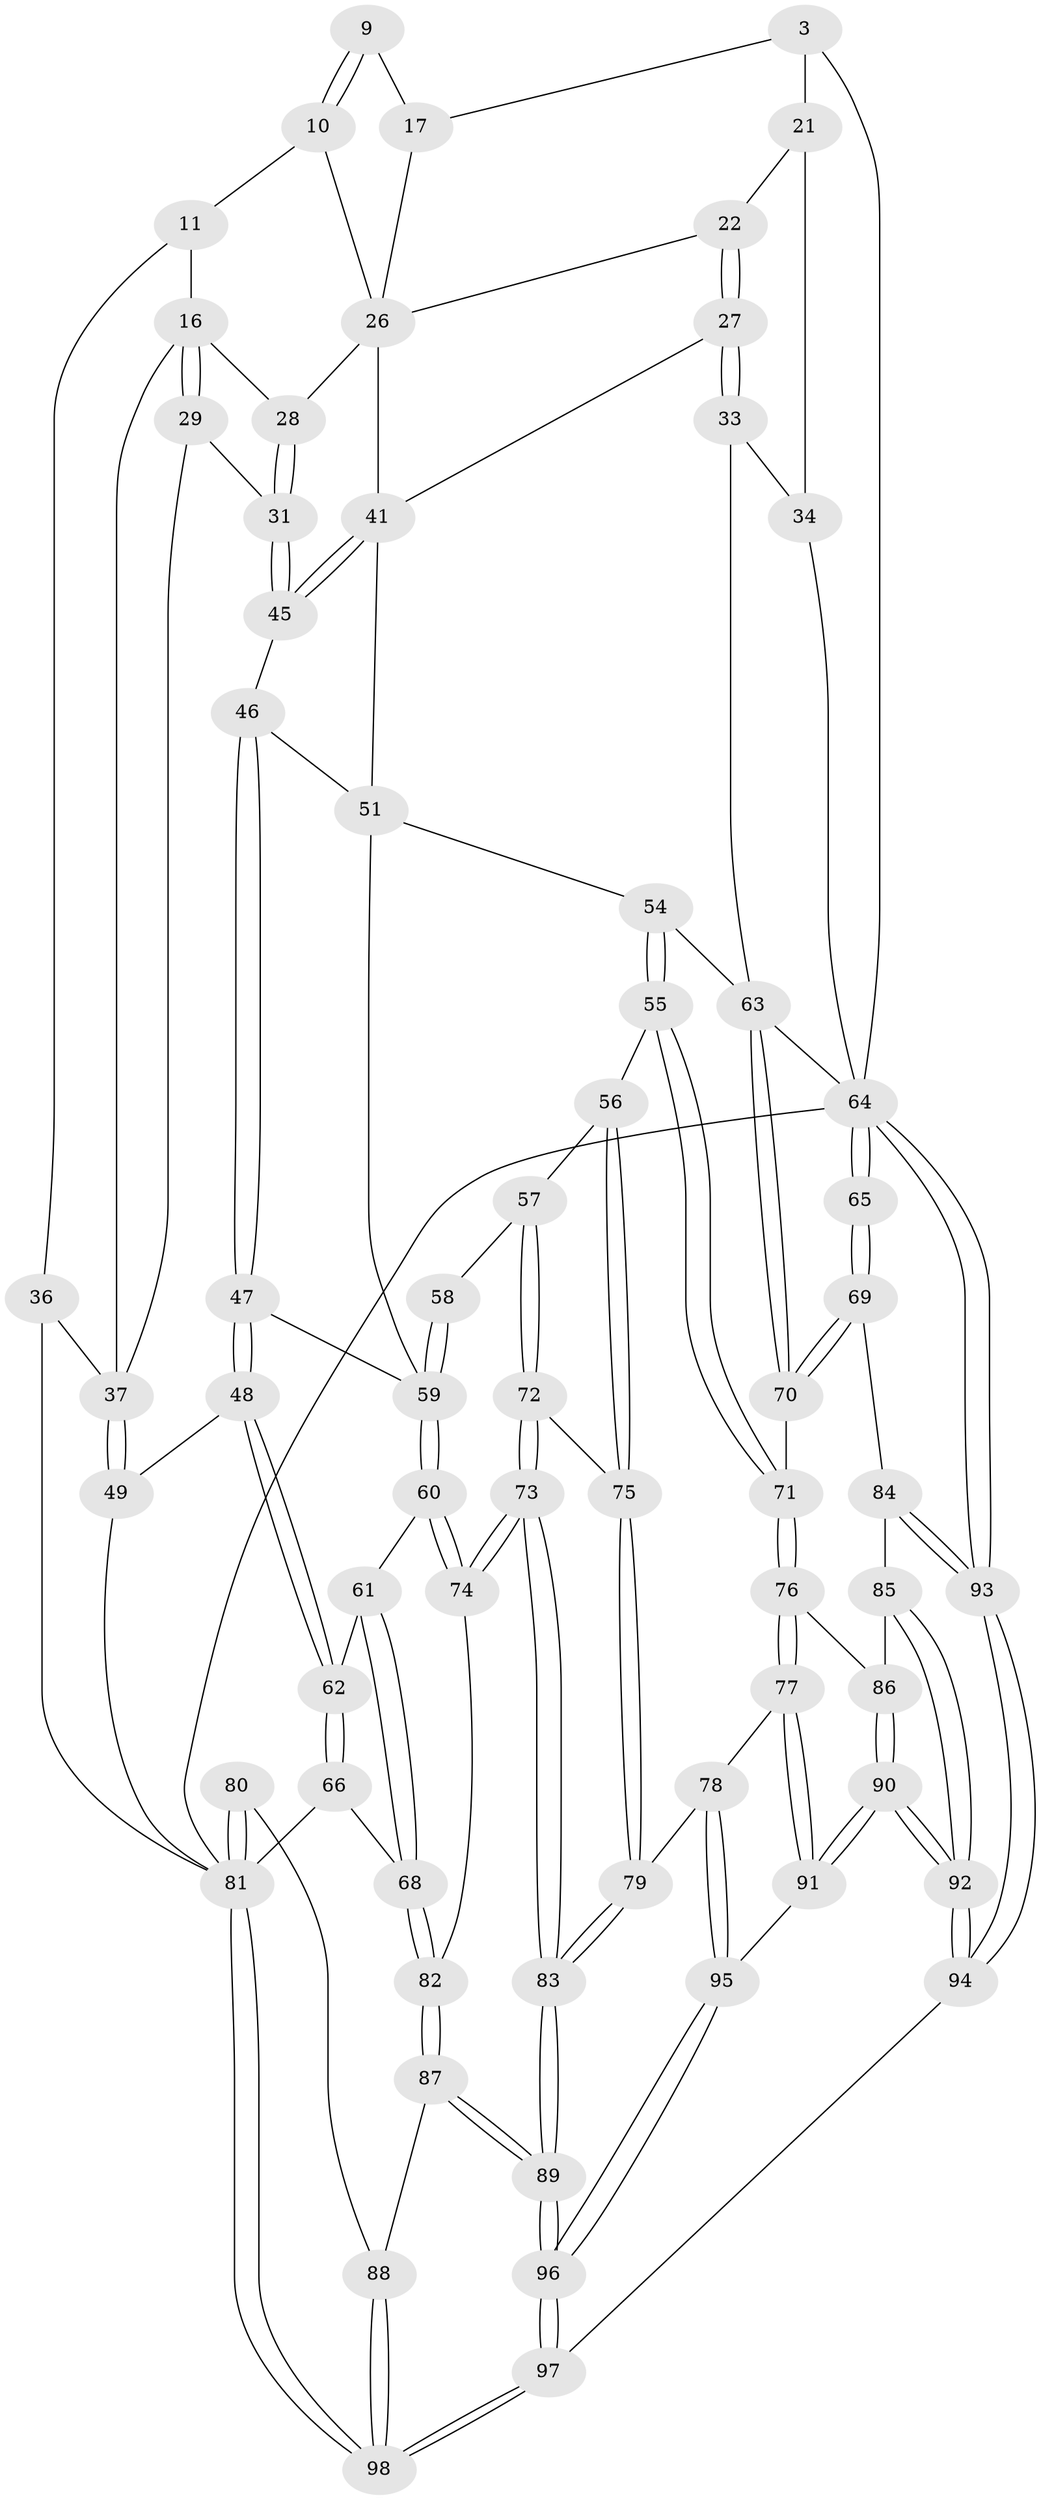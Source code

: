 // original degree distribution, {3: 0.02040816326530612, 5: 0.5102040816326531, 6: 0.22448979591836735, 4: 0.24489795918367346}
// Generated by graph-tools (version 1.1) at 2025/05/03/04/25 22:05:32]
// undirected, 68 vertices, 159 edges
graph export_dot {
graph [start="1"]
  node [color=gray90,style=filled];
  3 [pos="+1+0"];
  9 [pos="+0.564375867922694+0.04362225855513487",super="+1"];
  10 [pos="+0.5571443238805662+0.11308449552189057"];
  11 [pos="+0.5023628409472571+0.09235436269240967"];
  16 [pos="+0.3373578027488629+0.10466959025413292",super="+15"];
  17 [pos="+0.7641125800826895+0",super="+2"];
  21 [pos="+0.8544188019312949+0.17062785678295422",super="+20"];
  22 [pos="+0.783895508339376+0.13051456985864146"];
  26 [pos="+0.575410640284+0.2477535176454784",super="+19+23"];
  27 [pos="+0.7412642410268813+0.2393646613755059"];
  28 [pos="+0.4983113935568424+0.24786954457484753"];
  29 [pos="+0.3735851142011429+0.3033410395357438"];
  31 [pos="+0.39161448187786246+0.3103633505405775"];
  33 [pos="+0.8533330448648951+0.29124116373595577"];
  34 [pos="+0.9150877335111787+0.27934336557614114",super="+32"];
  36 [pos="+0.1261783521431193+0.17864380771926808",super="+14"];
  37 [pos="+0.22767253774507853+0.32597784202801316",super="+30+13"];
  41 [pos="+0.6192219720914278+0.38881255804034365",super="+25+24"];
  45 [pos="+0.4008206227989147+0.3599643854925802"];
  46 [pos="+0.3986507060609937+0.41873339771023216"];
  47 [pos="+0.35259298163944086+0.4774422603330459"];
  48 [pos="+0.28890493879975787+0.48803351385130816"];
  49 [pos="+0.1949831773294671+0.40350358638843176"];
  51 [pos="+0.5537273011479841+0.44726507043265",super="+40"];
  54 [pos="+0.7413914417076886+0.5033103290730485",super="+39"];
  55 [pos="+0.7067055664331052+0.6035403595627649"];
  56 [pos="+0.6454316749999828+0.62077053462889"];
  57 [pos="+0.5299632965120975+0.5861883480784645"];
  58 [pos="+0.5181962100553491+0.5737526383467025"];
  59 [pos="+0.42738112491254693+0.6075587294226076",super="+53+52"];
  60 [pos="+0.3960471109606975+0.6568829992436303"];
  61 [pos="+0.2861101166617199+0.5331653722953809"];
  62 [pos="+0.28761780688223487+0.49446094503763494"];
  63 [pos="+0.8816683346451091+0.5635717998429755",super="+44"];
  64 [pos="+1+1",super="+4+43"];
  65 [pos="+1+0.7032943773610283"];
  66 [pos="+0.09417921594485572+0.6235544745160827"];
  68 [pos="+0.2292094993193559+0.679407750558253"];
  69 [pos="+0.9597475824327708+0.7186935907355851"];
  70 [pos="+0.8978264067485653+0.6095657379320734"];
  71 [pos="+0.7391894368853054+0.6697997316936815"];
  72 [pos="+0.5204528355910697+0.678421479855386"];
  73 [pos="+0.4325787810597059+0.7746686169255046"];
  74 [pos="+0.3831765111225916+0.7133855997336966"];
  75 [pos="+0.5978583662208362+0.6973129320811907"];
  76 [pos="+0.7681895021626416+0.7530843617413681"];
  77 [pos="+0.6249277725398886+0.8119223530160827"];
  78 [pos="+0.615349104051165+0.8096216369292358"];
  79 [pos="+0.5997589681091877+0.8008663444011334"];
  80 [pos="+0+0.924097463745482"];
  81 [pos="+0+1",super="+5+67"];
  82 [pos="+0.24276074036411519+0.6995357025566777"];
  83 [pos="+0.44084017111256935+0.7992167287067041"];
  84 [pos="+0.8812675006990167+0.7689418761461322"];
  85 [pos="+0.8057729538753595+0.7686427615714799"];
  86 [pos="+0.7752046659766457+0.7571241667766954"];
  87 [pos="+0.20373893657591938+0.8123749870631689"];
  88 [pos="+0.19012502377734633+0.820217009368658"];
  89 [pos="+0.3926456602489633+0.9318159383944052"];
  90 [pos="+0.694623005219987+0.9656723992932501"];
  91 [pos="+0.6747309996911667+0.9423855574333562"];
  92 [pos="+0.7699834959616751+1"];
  93 [pos="+1+1"];
  94 [pos="+0.8072377691783148+1"];
  95 [pos="+0.5558931833515014+0.9358389825491149"];
  96 [pos="+0.39920299317334706+1"];
  97 [pos="+0.37519750393025403+1"];
  98 [pos="+0.2534951496888669+1"];
  3 -- 17;
  3 -- 64;
  3 -- 21;
  9 -- 10;
  9 -- 10;
  9 -- 17 [weight=2];
  10 -- 11;
  10 -- 26;
  11 -- 16;
  11 -- 36;
  16 -- 29;
  16 -- 29;
  16 -- 28;
  16 -- 37;
  17 -- 26;
  21 -- 22;
  21 -- 34 [weight=2];
  22 -- 27;
  22 -- 27;
  22 -- 26;
  26 -- 28;
  26 -- 41 [weight=2];
  27 -- 33;
  27 -- 33;
  27 -- 41;
  28 -- 31;
  28 -- 31;
  29 -- 31;
  29 -- 37;
  31 -- 45;
  31 -- 45;
  33 -- 34;
  33 -- 63;
  34 -- 64;
  36 -- 37 [weight=3];
  36 -- 81 [weight=2];
  37 -- 49;
  37 -- 49;
  41 -- 45;
  41 -- 45;
  41 -- 51;
  45 -- 46;
  46 -- 47;
  46 -- 47;
  46 -- 51;
  47 -- 48;
  47 -- 48;
  47 -- 59;
  48 -- 49;
  48 -- 62;
  48 -- 62;
  49 -- 81;
  51 -- 59;
  51 -- 54;
  54 -- 55;
  54 -- 55;
  54 -- 63 [weight=2];
  55 -- 56;
  55 -- 71;
  55 -- 71;
  56 -- 57;
  56 -- 75;
  56 -- 75;
  57 -- 58;
  57 -- 72;
  57 -- 72;
  58 -- 59 [weight=2];
  58 -- 59;
  59 -- 60;
  59 -- 60;
  60 -- 61;
  60 -- 74;
  60 -- 74;
  61 -- 62;
  61 -- 68;
  61 -- 68;
  62 -- 66;
  62 -- 66;
  63 -- 70;
  63 -- 70;
  63 -- 64;
  64 -- 65 [weight=2];
  64 -- 65;
  64 -- 93;
  64 -- 93;
  64 -- 81 [weight=2];
  65 -- 69;
  65 -- 69;
  66 -- 68;
  66 -- 81;
  68 -- 82;
  68 -- 82;
  69 -- 70;
  69 -- 70;
  69 -- 84;
  70 -- 71;
  71 -- 76;
  71 -- 76;
  72 -- 73;
  72 -- 73;
  72 -- 75;
  73 -- 74;
  73 -- 74;
  73 -- 83;
  73 -- 83;
  74 -- 82;
  75 -- 79;
  75 -- 79;
  76 -- 77;
  76 -- 77;
  76 -- 86;
  77 -- 78;
  77 -- 91;
  77 -- 91;
  78 -- 79;
  78 -- 95;
  78 -- 95;
  79 -- 83;
  79 -- 83;
  80 -- 81 [weight=2];
  80 -- 81;
  80 -- 88;
  81 -- 98;
  81 -- 98;
  82 -- 87;
  82 -- 87;
  83 -- 89;
  83 -- 89;
  84 -- 85;
  84 -- 93;
  84 -- 93;
  85 -- 86;
  85 -- 92;
  85 -- 92;
  86 -- 90;
  86 -- 90;
  87 -- 88;
  87 -- 89;
  87 -- 89;
  88 -- 98;
  88 -- 98;
  89 -- 96;
  89 -- 96;
  90 -- 91;
  90 -- 91;
  90 -- 92;
  90 -- 92;
  91 -- 95;
  92 -- 94;
  92 -- 94;
  93 -- 94;
  93 -- 94;
  94 -- 97;
  95 -- 96;
  95 -- 96;
  96 -- 97;
  96 -- 97;
  97 -- 98;
  97 -- 98;
}
